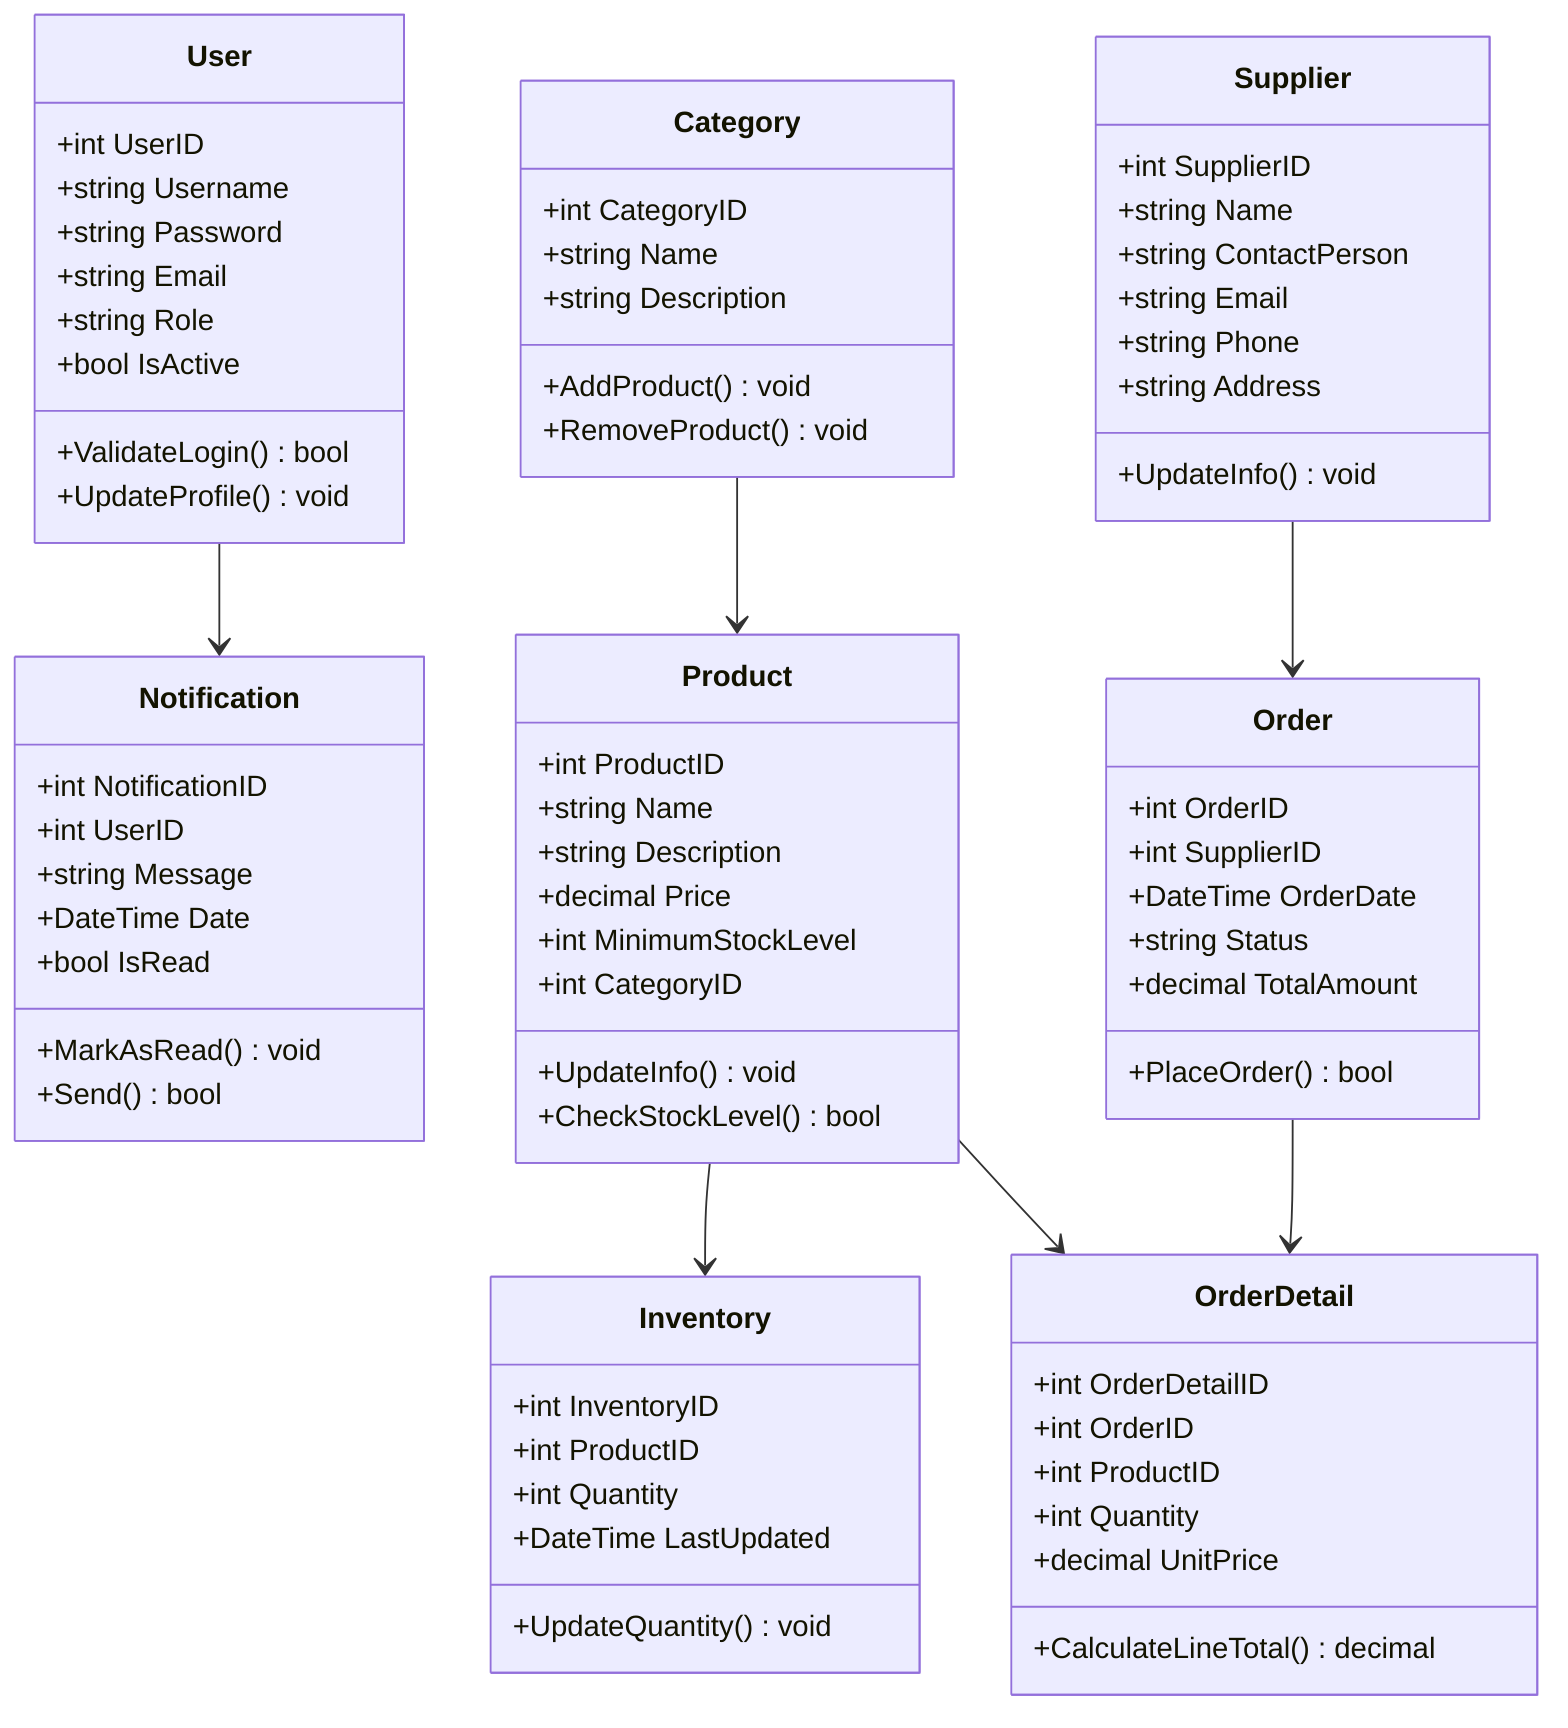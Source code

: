 classDiagram
    User --> Notification
    Category --> Product
    Product --> Inventory
    Product --> OrderDetail
    Supplier --> Order
    Order --> OrderDetail

    class User {
        +int UserID
        +string Username
        +string Password
        +string Email
        +string Role
        +bool IsActive
        +ValidateLogin() bool
        +UpdateProfile() void
    }

    class Product {
        +int ProductID
        +string Name
        +string Description
        +decimal Price
        +int MinimumStockLevel
        +int CategoryID
        +UpdateInfo() void
        +CheckStockLevel() bool
    }

    class Category {
        +int CategoryID
        +string Name
        +string Description
        +AddProduct() void
        +RemoveProduct() void
    }

    class Inventory {
        +int InventoryID
        +int ProductID
        +int Quantity
        +DateTime LastUpdated
        +UpdateQuantity() void
    }

    class Supplier {
        +int SupplierID
        +string Name
        +string ContactPerson
        +string Email
        +string Phone
        +string Address
        +UpdateInfo() void
    }

    class Order {
        +int OrderID
        +int SupplierID
        +DateTime OrderDate
        +string Status
        +decimal TotalAmount
        +PlaceOrder() bool
    }

    class OrderDetail {
        +int OrderDetailID
        +int OrderID
        +int ProductID
        +int Quantity
        +decimal UnitPrice
        +CalculateLineTotal() decimal
    }

    class Notification {
        +int NotificationID
        +int UserID
        +string Message
        +DateTime Date
        +bool IsRead
        +MarkAsRead() void
        +Send() bool
    }